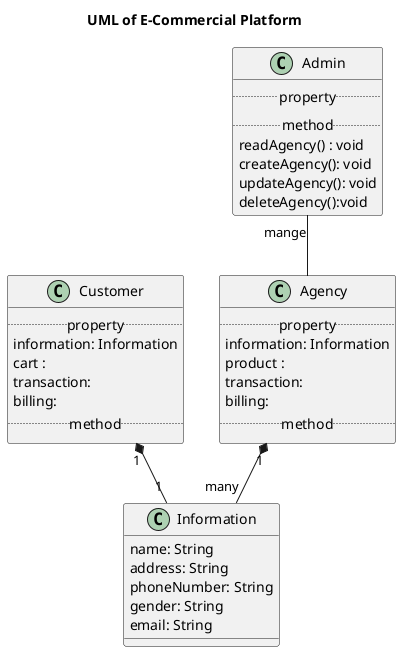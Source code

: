 @startuml Application use cases diagram
skinparam actorStyle awesome
title UML of E-Commercial Platform


class Information{
    name: String
    address: String
    phoneNumber: String
    gender: String
    email: String
}

class Customer{
    ..property..
    information: Information
    cart :
    transaction:
    billing:
    ..method..
}

class Agency{
    ..property..
    information: Information
    product :
    transaction:
    billing:
    ..method..
}

class Admin{
    ..property..
    ..method..
    readAgency() : void
    createAgency(): void
    updateAgency(): void
    deleteAgency():void
}

Customer "1"*-- "1" Information 
Agency "1"*-- "many" Information
Admin "mange" -- Agency



@enduml